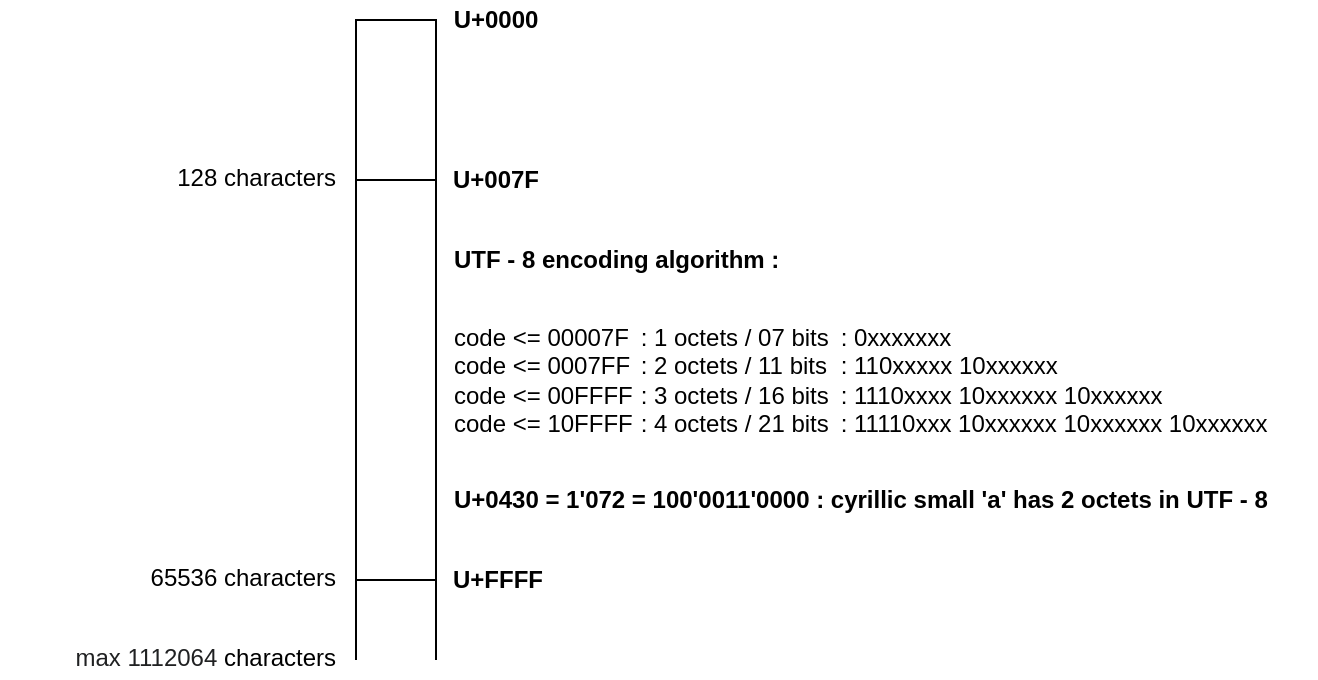 <mxfile version="26.1.0">
  <diagram name="Страница — 1" id="lHIpNA71YD9EEB81Ue6B">
    <mxGraphModel dx="782" dy="450" grid="0" gridSize="10" guides="1" tooltips="1" connect="1" arrows="1" fold="1" page="1" pageScale="1" pageWidth="827" pageHeight="1169" math="0" shadow="0">
      <root>
        <mxCell id="0" />
        <mxCell id="1" parent="0" />
        <mxCell id="JVhbZe6pg1iud8cQLpee-1" value="" style="rounded=0;whiteSpace=wrap;html=1;fillColor=none;fontFamily=Helvetica;" parent="1" vertex="1">
          <mxGeometry x="200" y="40" width="40" height="80" as="geometry" />
        </mxCell>
        <mxCell id="JVhbZe6pg1iud8cQLpee-2" value="" style="rounded=0;whiteSpace=wrap;html=1;fillColor=none;fontFamily=Helvetica;" parent="1" vertex="1">
          <mxGeometry x="200" y="120" width="40" height="200" as="geometry" />
        </mxCell>
        <mxCell id="JVhbZe6pg1iud8cQLpee-3" value="" style="endArrow=none;html=1;rounded=0;entryX=0;entryY=1;entryDx=0;entryDy=0;fontFamily=Helvetica;" parent="1" edge="1">
          <mxGeometry width="50" height="50" relative="1" as="geometry">
            <mxPoint x="200" y="360" as="sourcePoint" />
            <mxPoint x="200" y="320" as="targetPoint" />
          </mxGeometry>
        </mxCell>
        <mxCell id="JVhbZe6pg1iud8cQLpee-4" value="" style="endArrow=none;html=1;rounded=0;entryX=0;entryY=1;entryDx=0;entryDy=0;fontFamily=Helvetica;" parent="1" edge="1">
          <mxGeometry width="50" height="50" relative="1" as="geometry">
            <mxPoint x="240" y="360" as="sourcePoint" />
            <mxPoint x="240" y="320" as="targetPoint" />
          </mxGeometry>
        </mxCell>
        <mxCell id="JVhbZe6pg1iud8cQLpee-5" value="&lt;font&gt;&lt;b&gt;U+0000&lt;/b&gt;&lt;/font&gt;" style="text;html=1;align=center;verticalAlign=middle;whiteSpace=wrap;rounded=0;fontFamily=Helvetica;" parent="1" vertex="1">
          <mxGeometry x="240" y="30" width="60" height="20" as="geometry" />
        </mxCell>
        <mxCell id="JVhbZe6pg1iud8cQLpee-6" value="&lt;font&gt;&lt;b&gt;U+007F&lt;/b&gt;&lt;/font&gt;" style="text;html=1;align=center;verticalAlign=middle;whiteSpace=wrap;rounded=0;fontFamily=Helvetica;" parent="1" vertex="1">
          <mxGeometry x="240" y="110" width="60" height="20" as="geometry" />
        </mxCell>
        <mxCell id="JVhbZe6pg1iud8cQLpee-7" value="&lt;font&gt;&lt;b&gt;U+FFFF&lt;/b&gt;&lt;/font&gt;" style="text;html=1;align=center;verticalAlign=middle;whiteSpace=wrap;rounded=0;fontFamily=Helvetica;" parent="1" vertex="1">
          <mxGeometry x="241" y="310" width="60" height="20" as="geometry" />
        </mxCell>
        <mxCell id="JVhbZe6pg1iud8cQLpee-8" value="&lt;font&gt;65536&amp;nbsp;characters&lt;/font&gt;" style="text;html=1;align=right;verticalAlign=middle;whiteSpace=wrap;rounded=0;fontFamily=Helvetica;" parent="1" vertex="1">
          <mxGeometry x="42" y="309" width="150" height="20" as="geometry" />
        </mxCell>
        <mxCell id="JVhbZe6pg1iud8cQLpee-10" value="&lt;font&gt;128 characters&lt;/font&gt;" style="text;html=1;align=right;verticalAlign=middle;whiteSpace=wrap;rounded=0;fontFamily=Helvetica;" parent="1" vertex="1">
          <mxGeometry x="82" y="109" width="110" height="20" as="geometry" />
        </mxCell>
        <mxCell id="JVhbZe6pg1iud8cQLpee-11" value="&lt;font&gt;&lt;b&gt;U+0430 = 1&#39;072 = &lt;/b&gt;&lt;span style=&quot;background-color: rgb(255, 255, 255);&quot;&gt;&lt;font face=&quot;Helvetica&quot; style=&quot;&quot;&gt;&lt;b&gt;100&#39;0011&#39;0000&lt;/b&gt;&lt;/font&gt;&lt;/span&gt;&lt;b&gt;&amp;nbsp;: cyrillic small &#39;&lt;/b&gt;&lt;/font&gt;&lt;b style=&quot;&quot;&gt;а&#39; has 2 octets in UTF - 8&lt;/b&gt;&lt;font&gt;&lt;b&gt;&amp;nbsp;&lt;/b&gt;&lt;/font&gt;" style="text;html=1;align=left;verticalAlign=middle;whiteSpace=wrap;rounded=0;fontFamily=Helvetica;" parent="1" vertex="1">
          <mxGeometry x="247" y="270" width="433" height="20" as="geometry" />
        </mxCell>
        <mxCell id="JVhbZe6pg1iud8cQLpee-12" value="&lt;div&gt;&lt;font style=&quot;background-color: transparent; color: light-dark(rgb(0, 0, 0), rgb(255, 255, 255));&quot;&gt;code &amp;lt;=&lt;/font&gt;&lt;font style=&quot;background-color: transparent; color: light-dark(rgb(0, 0, 0), rgb(255, 255, 255));&quot;&gt; &lt;/font&gt;&lt;font style=&quot;background-color: transparent; color: light-dark(rgb(0, 0, 0), rgb(255, 255, 255));&quot;&gt;00007F&lt;/font&gt;&lt;/div&gt;&lt;div&gt;&lt;font&gt;code &amp;lt;= 0007FF&lt;/font&gt;&lt;/div&gt;&lt;div&gt;&lt;font&gt;code &amp;lt;= 00FFFF&lt;/font&gt;&lt;/div&gt;&lt;div&gt;&lt;font style=&quot;background-color: transparent; color: light-dark(rgb(0, 0, 0), rgb(255, 255, 255));&quot;&gt;code&amp;nbsp;&lt;/font&gt;&lt;font style=&quot;background-color: transparent; color: light-dark(rgb(0, 0, 0), rgb(255, 255, 255));&quot;&gt;&amp;lt;= 10FFFF&lt;/font&gt;&lt;/div&gt;" style="text;html=1;align=left;verticalAlign=middle;whiteSpace=wrap;rounded=0;fontFamily=Helvetica;" parent="1" vertex="1">
          <mxGeometry x="247" y="180" width="100" height="80" as="geometry" />
        </mxCell>
        <mxCell id="JVhbZe6pg1iud8cQLpee-16" value="&lt;font&gt;&lt;span style=&quot;color: rgb(32, 33, 34); text-align: start; background-color: rgb(255, 255, 255);&quot;&gt;&lt;font style=&quot;font-size: 12px;&quot;&gt;&amp;nbsp;max 1112064&lt;/font&gt;&lt;/span&gt;&amp;nbsp;characters&lt;/font&gt;" style="text;html=1;align=right;verticalAlign=middle;whiteSpace=wrap;rounded=0;fontFamily=Helvetica;" parent="1" vertex="1">
          <mxGeometry x="22" y="349" width="170" height="20" as="geometry" />
        </mxCell>
        <mxCell id="7rVMGAdaCvuB3OoOaOV6-1" value="&lt;div style=&quot;&quot;&gt;&lt;span style=&quot;background-color: transparent; color: light-dark(rgb(0, 0, 0), rgb(255, 255, 255));&quot;&gt;&amp;nbsp;: 1 octets / 07 bits&amp;nbsp;&lt;/span&gt;&lt;/div&gt;&lt;div style=&quot;&quot;&gt;&lt;span style=&quot;&quot;&gt;&amp;nbsp;: 2 octets / 11 bits&amp;nbsp;&lt;/span&gt;&lt;/div&gt;&lt;div style=&quot;&quot;&gt;&lt;div&gt;&amp;nbsp;: 3 octets / 16 bits&amp;nbsp;&lt;/div&gt;&lt;div&gt;&amp;nbsp;: 4 octets / 21 bits&amp;nbsp;&lt;/div&gt;&lt;/div&gt;" style="text;html=1;align=left;verticalAlign=middle;whiteSpace=wrap;rounded=0;" vertex="1" parent="1">
          <mxGeometry x="337" y="180" width="110" height="80" as="geometry" />
        </mxCell>
        <mxCell id="7rVMGAdaCvuB3OoOaOV6-2" value="&lt;b style=&quot;&quot;&gt;UTF - 8 encoding algorithm :&lt;/b&gt;" style="text;html=1;align=left;verticalAlign=middle;whiteSpace=wrap;rounded=0;" vertex="1" parent="1">
          <mxGeometry x="247" y="150" width="433" height="20" as="geometry" />
        </mxCell>
        <mxCell id="7rVMGAdaCvuB3OoOaOV6-4" value="&lt;span style=&quot;&quot;&gt;&amp;nbsp;: 0xxxxxxx&lt;/span&gt;&lt;div&gt;&amp;nbsp;: 110xxxxx 10xxxxxx&lt;span style=&quot;&quot;&gt;&lt;/span&gt;&lt;/div&gt;&lt;div&gt;&amp;nbsp;: 1110xxxx 10xxxxxx 10xxxxxx&lt;/div&gt;&lt;div&gt;&amp;nbsp;: 11110xxx&lt;span style=&quot;background-color: initial;&quot;&gt;&amp;nbsp;10xxxxxx&lt;/span&gt;&lt;span style=&quot;background-color: initial;&quot;&gt;&amp;nbsp;10xxxxxx&lt;/span&gt;&lt;span style=&quot;background-color: initial;&quot;&gt;&amp;nbsp;10xxxxxx&lt;/span&gt;&lt;/div&gt;" style="text;html=1;align=left;verticalAlign=middle;whiteSpace=wrap;rounded=0;" vertex="1" parent="1">
          <mxGeometry x="437" y="180" width="243" height="80.5" as="geometry" />
        </mxCell>
      </root>
    </mxGraphModel>
  </diagram>
</mxfile>
